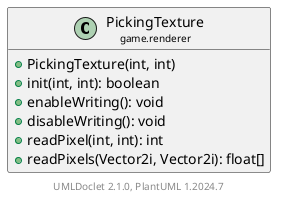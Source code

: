 @startuml
    set namespaceSeparator none
    hide empty fields
    hide empty methods

    class "<size:14>PickingTexture\n<size:10>game.renderer" as game.renderer.PickingTexture [[PickingTexture.html]] {
        +PickingTexture(int, int)
        +init(int, int): boolean
        +enableWriting(): void
        +disableWriting(): void
        +readPixel(int, int): int
        +readPixels(Vector2i, Vector2i): float[]
    }

    center footer UMLDoclet 2.1.0, PlantUML %version()
@enduml
